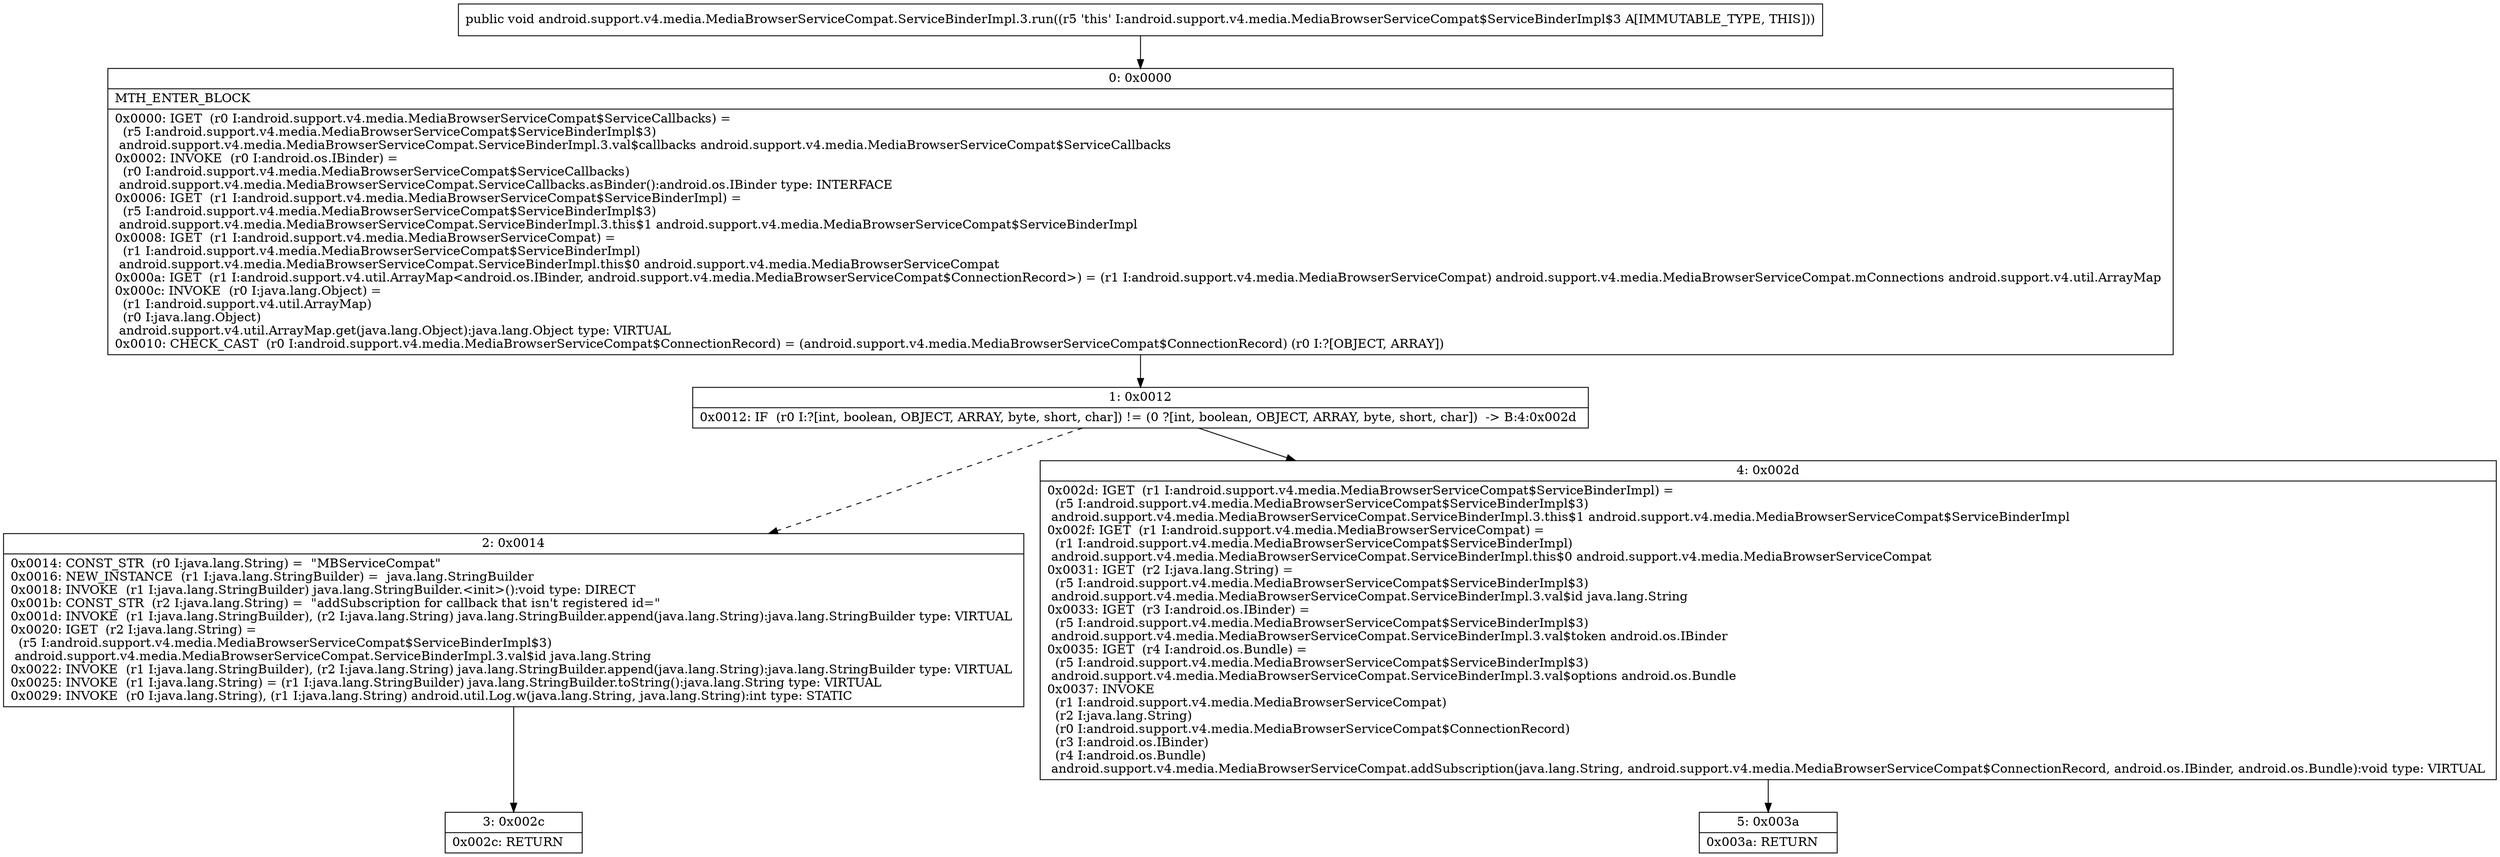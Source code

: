 digraph "CFG forandroid.support.v4.media.MediaBrowserServiceCompat.ServiceBinderImpl.3.run()V" {
Node_0 [shape=record,label="{0\:\ 0x0000|MTH_ENTER_BLOCK\l|0x0000: IGET  (r0 I:android.support.v4.media.MediaBrowserServiceCompat$ServiceCallbacks) = \l  (r5 I:android.support.v4.media.MediaBrowserServiceCompat$ServiceBinderImpl$3)\l android.support.v4.media.MediaBrowserServiceCompat.ServiceBinderImpl.3.val$callbacks android.support.v4.media.MediaBrowserServiceCompat$ServiceCallbacks \l0x0002: INVOKE  (r0 I:android.os.IBinder) = \l  (r0 I:android.support.v4.media.MediaBrowserServiceCompat$ServiceCallbacks)\l android.support.v4.media.MediaBrowserServiceCompat.ServiceCallbacks.asBinder():android.os.IBinder type: INTERFACE \l0x0006: IGET  (r1 I:android.support.v4.media.MediaBrowserServiceCompat$ServiceBinderImpl) = \l  (r5 I:android.support.v4.media.MediaBrowserServiceCompat$ServiceBinderImpl$3)\l android.support.v4.media.MediaBrowserServiceCompat.ServiceBinderImpl.3.this$1 android.support.v4.media.MediaBrowserServiceCompat$ServiceBinderImpl \l0x0008: IGET  (r1 I:android.support.v4.media.MediaBrowserServiceCompat) = \l  (r1 I:android.support.v4.media.MediaBrowserServiceCompat$ServiceBinderImpl)\l android.support.v4.media.MediaBrowserServiceCompat.ServiceBinderImpl.this$0 android.support.v4.media.MediaBrowserServiceCompat \l0x000a: IGET  (r1 I:android.support.v4.util.ArrayMap\<android.os.IBinder, android.support.v4.media.MediaBrowserServiceCompat$ConnectionRecord\>) = (r1 I:android.support.v4.media.MediaBrowserServiceCompat) android.support.v4.media.MediaBrowserServiceCompat.mConnections android.support.v4.util.ArrayMap \l0x000c: INVOKE  (r0 I:java.lang.Object) = \l  (r1 I:android.support.v4.util.ArrayMap)\l  (r0 I:java.lang.Object)\l android.support.v4.util.ArrayMap.get(java.lang.Object):java.lang.Object type: VIRTUAL \l0x0010: CHECK_CAST  (r0 I:android.support.v4.media.MediaBrowserServiceCompat$ConnectionRecord) = (android.support.v4.media.MediaBrowserServiceCompat$ConnectionRecord) (r0 I:?[OBJECT, ARRAY]) \l}"];
Node_1 [shape=record,label="{1\:\ 0x0012|0x0012: IF  (r0 I:?[int, boolean, OBJECT, ARRAY, byte, short, char]) != (0 ?[int, boolean, OBJECT, ARRAY, byte, short, char])  \-\> B:4:0x002d \l}"];
Node_2 [shape=record,label="{2\:\ 0x0014|0x0014: CONST_STR  (r0 I:java.lang.String) =  \"MBServiceCompat\" \l0x0016: NEW_INSTANCE  (r1 I:java.lang.StringBuilder) =  java.lang.StringBuilder \l0x0018: INVOKE  (r1 I:java.lang.StringBuilder) java.lang.StringBuilder.\<init\>():void type: DIRECT \l0x001b: CONST_STR  (r2 I:java.lang.String) =  \"addSubscription for callback that isn't registered id=\" \l0x001d: INVOKE  (r1 I:java.lang.StringBuilder), (r2 I:java.lang.String) java.lang.StringBuilder.append(java.lang.String):java.lang.StringBuilder type: VIRTUAL \l0x0020: IGET  (r2 I:java.lang.String) = \l  (r5 I:android.support.v4.media.MediaBrowserServiceCompat$ServiceBinderImpl$3)\l android.support.v4.media.MediaBrowserServiceCompat.ServiceBinderImpl.3.val$id java.lang.String \l0x0022: INVOKE  (r1 I:java.lang.StringBuilder), (r2 I:java.lang.String) java.lang.StringBuilder.append(java.lang.String):java.lang.StringBuilder type: VIRTUAL \l0x0025: INVOKE  (r1 I:java.lang.String) = (r1 I:java.lang.StringBuilder) java.lang.StringBuilder.toString():java.lang.String type: VIRTUAL \l0x0029: INVOKE  (r0 I:java.lang.String), (r1 I:java.lang.String) android.util.Log.w(java.lang.String, java.lang.String):int type: STATIC \l}"];
Node_3 [shape=record,label="{3\:\ 0x002c|0x002c: RETURN   \l}"];
Node_4 [shape=record,label="{4\:\ 0x002d|0x002d: IGET  (r1 I:android.support.v4.media.MediaBrowserServiceCompat$ServiceBinderImpl) = \l  (r5 I:android.support.v4.media.MediaBrowserServiceCompat$ServiceBinderImpl$3)\l android.support.v4.media.MediaBrowserServiceCompat.ServiceBinderImpl.3.this$1 android.support.v4.media.MediaBrowserServiceCompat$ServiceBinderImpl \l0x002f: IGET  (r1 I:android.support.v4.media.MediaBrowserServiceCompat) = \l  (r1 I:android.support.v4.media.MediaBrowserServiceCompat$ServiceBinderImpl)\l android.support.v4.media.MediaBrowserServiceCompat.ServiceBinderImpl.this$0 android.support.v4.media.MediaBrowserServiceCompat \l0x0031: IGET  (r2 I:java.lang.String) = \l  (r5 I:android.support.v4.media.MediaBrowserServiceCompat$ServiceBinderImpl$3)\l android.support.v4.media.MediaBrowserServiceCompat.ServiceBinderImpl.3.val$id java.lang.String \l0x0033: IGET  (r3 I:android.os.IBinder) = \l  (r5 I:android.support.v4.media.MediaBrowserServiceCompat$ServiceBinderImpl$3)\l android.support.v4.media.MediaBrowserServiceCompat.ServiceBinderImpl.3.val$token android.os.IBinder \l0x0035: IGET  (r4 I:android.os.Bundle) = \l  (r5 I:android.support.v4.media.MediaBrowserServiceCompat$ServiceBinderImpl$3)\l android.support.v4.media.MediaBrowserServiceCompat.ServiceBinderImpl.3.val$options android.os.Bundle \l0x0037: INVOKE  \l  (r1 I:android.support.v4.media.MediaBrowserServiceCompat)\l  (r2 I:java.lang.String)\l  (r0 I:android.support.v4.media.MediaBrowserServiceCompat$ConnectionRecord)\l  (r3 I:android.os.IBinder)\l  (r4 I:android.os.Bundle)\l android.support.v4.media.MediaBrowserServiceCompat.addSubscription(java.lang.String, android.support.v4.media.MediaBrowserServiceCompat$ConnectionRecord, android.os.IBinder, android.os.Bundle):void type: VIRTUAL \l}"];
Node_5 [shape=record,label="{5\:\ 0x003a|0x003a: RETURN   \l}"];
MethodNode[shape=record,label="{public void android.support.v4.media.MediaBrowserServiceCompat.ServiceBinderImpl.3.run((r5 'this' I:android.support.v4.media.MediaBrowserServiceCompat$ServiceBinderImpl$3 A[IMMUTABLE_TYPE, THIS])) }"];
MethodNode -> Node_0;
Node_0 -> Node_1;
Node_1 -> Node_2[style=dashed];
Node_1 -> Node_4;
Node_2 -> Node_3;
Node_4 -> Node_5;
}

